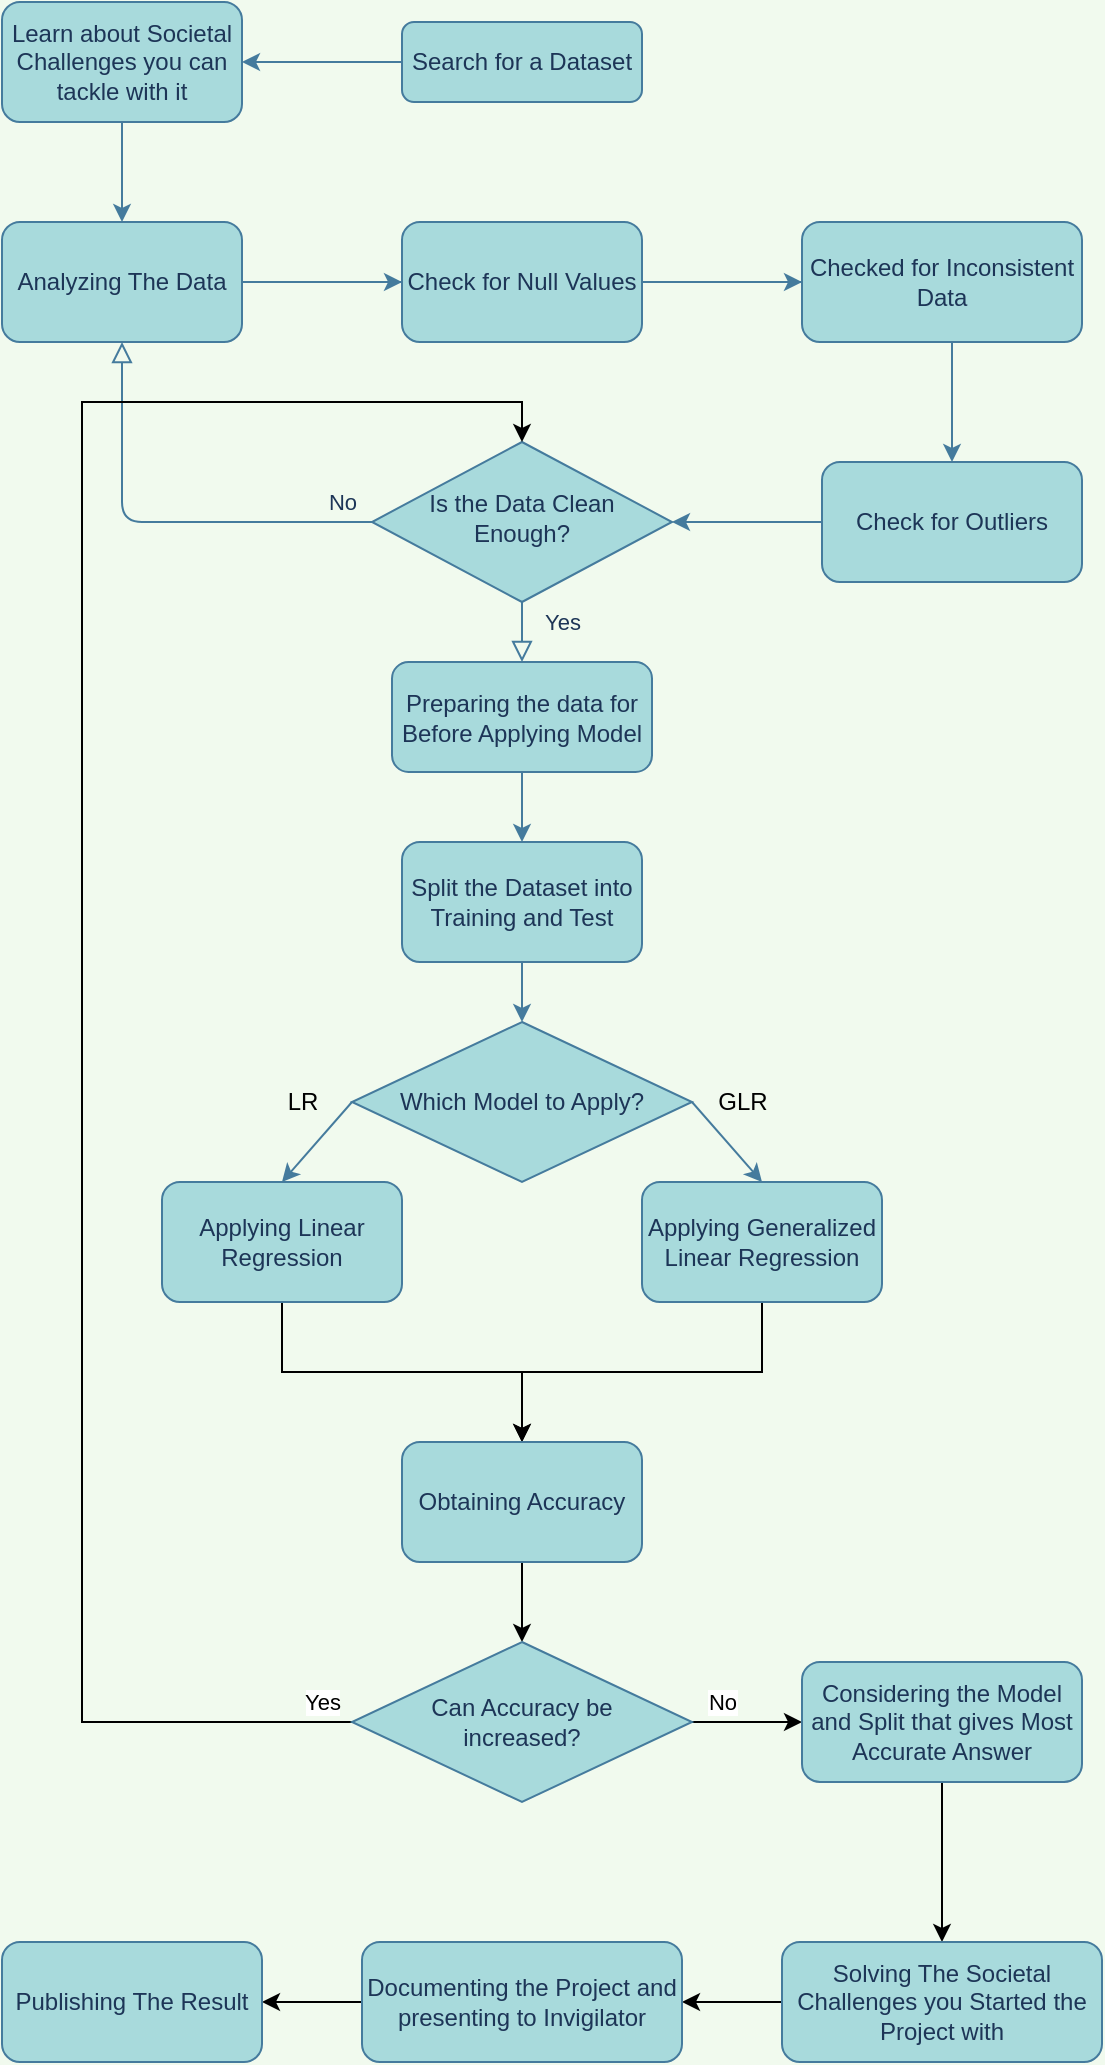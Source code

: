 <mxfile version="15.7.0" type="device"><diagram id="C5RBs43oDa-KdzZeNtuy" name="Page-1"><mxGraphModel dx="1562" dy="651" grid="1" gridSize="10" guides="1" tooltips="1" connect="1" arrows="1" fold="1" page="1" pageScale="1" pageWidth="827" pageHeight="1169" background="#F1FAEE" math="0" shadow="0"><root><mxCell id="WIyWlLk6GJQsqaUBKTNV-0"/><mxCell id="WIyWlLk6GJQsqaUBKTNV-1" parent="WIyWlLk6GJQsqaUBKTNV-0"/><mxCell id="WIyWlLk6GJQsqaUBKTNV-3" value="Search for a Dataset" style="whiteSpace=wrap;html=1;fontSize=12;glass=0;strokeWidth=1;shadow=0;fillColor=#A8DADC;strokeColor=#457B9D;fontColor=#1D3557;rounded=1;" parent="WIyWlLk6GJQsqaUBKTNV-1" vertex="1"><mxGeometry x="360" y="20" width="120" height="40" as="geometry"/></mxCell><mxCell id="vGW89G9UNreokK7x-b8D-3" value="" style="edgeStyle=orthogonalEdgeStyle;orthogonalLoop=1;jettySize=auto;html=1;strokeColor=#457B9D;fontColor=#1D3557;labelBackgroundColor=#F1FAEE;" parent="WIyWlLk6GJQsqaUBKTNV-1" source="WIyWlLk6GJQsqaUBKTNV-6" target="vGW89G9UNreokK7x-b8D-2" edge="1"><mxGeometry relative="1" as="geometry"/></mxCell><mxCell id="WIyWlLk6GJQsqaUBKTNV-6" value="Learn about Societal Challenges you can tackle with it" style="whiteSpace=wrap;html=1;fontSize=12;glass=0;strokeWidth=1;shadow=0;fillColor=#A8DADC;strokeColor=#457B9D;fontColor=#1D3557;rounded=1;" parent="WIyWlLk6GJQsqaUBKTNV-1" vertex="1"><mxGeometry x="160" y="10" width="120" height="60" as="geometry"/></mxCell><mxCell id="WIyWlLk6GJQsqaUBKTNV-8" value="No" style="html=1;jettySize=auto;orthogonalLoop=1;fontSize=11;endArrow=block;endFill=0;endSize=8;strokeWidth=1;shadow=0;labelBackgroundColor=none;edgeStyle=orthogonalEdgeStyle;entryX=0.5;entryY=1;entryDx=0;entryDy=0;strokeColor=#457B9D;fontColor=#1D3557;exitX=0;exitY=0.5;exitDx=0;exitDy=0;" parent="WIyWlLk6GJQsqaUBKTNV-1" source="WIyWlLk6GJQsqaUBKTNV-10" target="vGW89G9UNreokK7x-b8D-2" edge="1"><mxGeometry x="-0.861" y="-10" relative="1" as="geometry"><mxPoint as="offset"/><mxPoint x="220" y="260" as="targetPoint"/><mxPoint x="330" y="310" as="sourcePoint"/></mxGeometry></mxCell><mxCell id="WIyWlLk6GJQsqaUBKTNV-9" value="Yes" style="edgeStyle=orthogonalEdgeStyle;html=1;jettySize=auto;orthogonalLoop=1;fontSize=11;endArrow=block;endFill=0;endSize=8;strokeWidth=1;shadow=0;labelBackgroundColor=none;strokeColor=#457B9D;fontColor=#1D3557;" parent="WIyWlLk6GJQsqaUBKTNV-1" source="WIyWlLk6GJQsqaUBKTNV-10" target="WIyWlLk6GJQsqaUBKTNV-12" edge="1"><mxGeometry x="0.2" y="20" relative="1" as="geometry"><mxPoint as="offset"/></mxGeometry></mxCell><mxCell id="WIyWlLk6GJQsqaUBKTNV-10" value="Is the Data Clean Enough?" style="rhombus;whiteSpace=wrap;html=1;shadow=0;fontFamily=Helvetica;fontSize=12;align=center;strokeWidth=1;spacing=6;spacingTop=-4;fillColor=#A8DADC;strokeColor=#457B9D;fontColor=#1D3557;rounded=0;" parent="WIyWlLk6GJQsqaUBKTNV-1" vertex="1"><mxGeometry x="345" y="230" width="150" height="80" as="geometry"/></mxCell><mxCell id="fYvH_DKNG-z9GO71Gx_O-20" value="" style="edgeStyle=orthogonalEdgeStyle;curved=0;rounded=1;sketch=0;orthogonalLoop=1;jettySize=auto;html=1;fontColor=#1D3557;strokeColor=#457B9D;fillColor=#A8DADC;" parent="WIyWlLk6GJQsqaUBKTNV-1" source="WIyWlLk6GJQsqaUBKTNV-12" target="fYvH_DKNG-z9GO71Gx_O-19" edge="1"><mxGeometry relative="1" as="geometry"/></mxCell><mxCell id="WIyWlLk6GJQsqaUBKTNV-12" value="Preparing the data for Before Applying Model" style="whiteSpace=wrap;html=1;fontSize=12;glass=0;strokeWidth=1;shadow=0;fillColor=#A8DADC;strokeColor=#457B9D;fontColor=#1D3557;rounded=1;" parent="WIyWlLk6GJQsqaUBKTNV-1" vertex="1"><mxGeometry x="355" y="340" width="130" height="55" as="geometry"/></mxCell><mxCell id="vGW89G9UNreokK7x-b8D-5" value="" style="edgeStyle=orthogonalEdgeStyle;orthogonalLoop=1;jettySize=auto;html=1;strokeColor=#457B9D;fontColor=#1D3557;labelBackgroundColor=#F1FAEE;" parent="WIyWlLk6GJQsqaUBKTNV-1" source="vGW89G9UNreokK7x-b8D-2" target="vGW89G9UNreokK7x-b8D-4" edge="1"><mxGeometry relative="1" as="geometry"/></mxCell><mxCell id="vGW89G9UNreokK7x-b8D-11" value="" style="edgeStyle=orthogonalEdgeStyle;orthogonalLoop=1;jettySize=auto;html=1;opacity=0;strokeColor=#457B9D;fontColor=#1D3557;labelBackgroundColor=#F1FAEE;" parent="WIyWlLk6GJQsqaUBKTNV-1" source="vGW89G9UNreokK7x-b8D-2" target="vGW89G9UNreokK7x-b8D-10" edge="1"><mxGeometry relative="1" as="geometry"/></mxCell><mxCell id="vGW89G9UNreokK7x-b8D-12" value="" style="edgeStyle=orthogonalEdgeStyle;orthogonalLoop=1;jettySize=auto;html=1;opacity=0;strokeColor=#457B9D;fontColor=#1D3557;labelBackgroundColor=#F1FAEE;" parent="WIyWlLk6GJQsqaUBKTNV-1" source="vGW89G9UNreokK7x-b8D-2" target="vGW89G9UNreokK7x-b8D-10" edge="1"><mxGeometry relative="1" as="geometry"/></mxCell><mxCell id="vGW89G9UNreokK7x-b8D-2" value="Analyzing The Data" style="whiteSpace=wrap;html=1;shadow=0;strokeWidth=1;glass=0;fillColor=#A8DADC;strokeColor=#457B9D;fontColor=#1D3557;rounded=1;" parent="WIyWlLk6GJQsqaUBKTNV-1" vertex="1"><mxGeometry x="160" y="120" width="120" height="60" as="geometry"/></mxCell><mxCell id="vGW89G9UNreokK7x-b8D-4" value="Check for Outliers" style="whiteSpace=wrap;html=1;shadow=0;strokeWidth=1;glass=0;fillColor=#A8DADC;strokeColor=#457B9D;fontColor=#1D3557;rounded=1;" parent="WIyWlLk6GJQsqaUBKTNV-1" vertex="1"><mxGeometry x="570" y="240" width="130" height="60" as="geometry"/></mxCell><mxCell id="vGW89G9UNreokK7x-b8D-14" value="" style="edgeStyle=orthogonalEdgeStyle;orthogonalLoop=1;jettySize=auto;html=1;opacity=0;strokeColor=#457B9D;fontColor=#1D3557;labelBackgroundColor=#F1FAEE;" parent="WIyWlLk6GJQsqaUBKTNV-1" source="vGW89G9UNreokK7x-b8D-10" target="vGW89G9UNreokK7x-b8D-13" edge="1"><mxGeometry relative="1" as="geometry"/></mxCell><mxCell id="vGW89G9UNreokK7x-b8D-17" value="" style="edgeStyle=orthogonalEdgeStyle;orthogonalLoop=1;jettySize=auto;html=1;opacity=0;endArrow=block;endFill=1;strokeColor=#457B9D;fontColor=#1D3557;labelBackgroundColor=#F1FAEE;" parent="WIyWlLk6GJQsqaUBKTNV-1" source="vGW89G9UNreokK7x-b8D-10" target="vGW89G9UNreokK7x-b8D-2" edge="1"><mxGeometry relative="1" as="geometry"/></mxCell><mxCell id="vGW89G9UNreokK7x-b8D-10" value="Check for Null Values" style="whiteSpace=wrap;html=1;shadow=0;strokeWidth=1;glass=0;fillColor=#A8DADC;strokeColor=#457B9D;fontColor=#1D3557;rounded=1;" parent="WIyWlLk6GJQsqaUBKTNV-1" vertex="1"><mxGeometry x="360" y="120" width="120" height="60" as="geometry"/></mxCell><mxCell id="vGW89G9UNreokK7x-b8D-13" value="Checked for Inconsistent Data" style="whiteSpace=wrap;html=1;shadow=0;strokeWidth=1;glass=0;fillColor=#A8DADC;strokeColor=#457B9D;fontColor=#1D3557;rounded=1;" parent="WIyWlLk6GJQsqaUBKTNV-1" vertex="1"><mxGeometry x="560" y="120" width="140" height="60" as="geometry"/></mxCell><mxCell id="fYvH_DKNG-z9GO71Gx_O-2" value="Which Model to Apply?" style="rhombus;whiteSpace=wrap;html=1;shadow=0;strokeWidth=1;glass=0;fillColor=#A8DADC;strokeColor=#457B9D;fontColor=#1D3557;rounded=0;" parent="WIyWlLk6GJQsqaUBKTNV-1" vertex="1"><mxGeometry x="335" y="520" width="170" height="80" as="geometry"/></mxCell><mxCell id="fYvH_DKNG-z9GO71Gx_O-5" value="" style="endArrow=classic;html=1;rounded=1;sketch=0;fontColor=#1D3557;strokeColor=#457B9D;fillColor=#A8DADC;curved=0;entryX=0;entryY=0.5;entryDx=0;entryDy=0;" parent="WIyWlLk6GJQsqaUBKTNV-1" target="vGW89G9UNreokK7x-b8D-13" edge="1"><mxGeometry width="50" height="50" relative="1" as="geometry"><mxPoint x="480" y="150" as="sourcePoint"/><mxPoint x="530" y="100" as="targetPoint"/></mxGeometry></mxCell><mxCell id="fYvH_DKNG-z9GO71Gx_O-6" value="" style="endArrow=classic;html=1;rounded=1;sketch=0;fontColor=#1D3557;strokeColor=#457B9D;fillColor=#A8DADC;curved=0;entryX=0;entryY=0.5;entryDx=0;entryDy=0;" parent="WIyWlLk6GJQsqaUBKTNV-1" target="vGW89G9UNreokK7x-b8D-10" edge="1"><mxGeometry width="50" height="50" relative="1" as="geometry"><mxPoint x="280" y="150" as="sourcePoint"/><mxPoint x="330" y="100" as="targetPoint"/></mxGeometry></mxCell><mxCell id="fYvH_DKNG-z9GO71Gx_O-8" value="" style="endArrow=classic;html=1;rounded=1;sketch=0;fontColor=#1D3557;strokeColor=#457B9D;fillColor=#A8DADC;curved=0;exitX=0;exitY=0.5;exitDx=0;exitDy=0;entryX=1;entryY=0.5;entryDx=0;entryDy=0;" parent="WIyWlLk6GJQsqaUBKTNV-1" source="vGW89G9UNreokK7x-b8D-4" target="WIyWlLk6GJQsqaUBKTNV-10" edge="1"><mxGeometry width="50" height="50" relative="1" as="geometry"><mxPoint x="390" y="280" as="sourcePoint"/><mxPoint x="510" y="260" as="targetPoint"/></mxGeometry></mxCell><mxCell id="fYvH_DKNG-z9GO71Gx_O-9" value="" style="endArrow=classic;html=1;rounded=1;sketch=0;fontColor=#1D3557;strokeColor=#457B9D;fillColor=#A8DADC;curved=0;entryX=1;entryY=0.5;entryDx=0;entryDy=0;exitX=0;exitY=0.5;exitDx=0;exitDy=0;" parent="WIyWlLk6GJQsqaUBKTNV-1" target="WIyWlLk6GJQsqaUBKTNV-6" edge="1" source="WIyWlLk6GJQsqaUBKTNV-3"><mxGeometry width="50" height="50" relative="1" as="geometry"><mxPoint x="220" y="-50" as="sourcePoint"/><mxPoint x="270" y="-100" as="targetPoint"/></mxGeometry></mxCell><mxCell id="sALsGS80iXt5KWDQPsMN-2" value="" style="edgeStyle=orthogonalEdgeStyle;rounded=0;orthogonalLoop=1;jettySize=auto;html=1;entryX=0.5;entryY=0;entryDx=0;entryDy=0;" edge="1" parent="WIyWlLk6GJQsqaUBKTNV-1" source="fYvH_DKNG-z9GO71Gx_O-10" target="sALsGS80iXt5KWDQPsMN-0"><mxGeometry relative="1" as="geometry"><mxPoint x="300" y="740" as="targetPoint"/></mxGeometry></mxCell><mxCell id="fYvH_DKNG-z9GO71Gx_O-10" value="Applying Linear Regression" style="whiteSpace=wrap;html=1;rounded=1;shadow=0;fontColor=#1D3557;strokeColor=#457B9D;strokeWidth=1;fillColor=#A8DADC;glass=0;" parent="WIyWlLk6GJQsqaUBKTNV-1" vertex="1"><mxGeometry x="240" y="600" width="120" height="60" as="geometry"/></mxCell><mxCell id="sALsGS80iXt5KWDQPsMN-1" value="" style="edgeStyle=orthogonalEdgeStyle;rounded=0;orthogonalLoop=1;jettySize=auto;html=1;" edge="1" parent="WIyWlLk6GJQsqaUBKTNV-1" source="fYvH_DKNG-z9GO71Gx_O-14" target="sALsGS80iXt5KWDQPsMN-0"><mxGeometry relative="1" as="geometry"/></mxCell><mxCell id="fYvH_DKNG-z9GO71Gx_O-14" value="Applying Generalized Linear Regression" style="whiteSpace=wrap;html=1;rounded=1;shadow=0;fontColor=#1D3557;strokeColor=#457B9D;strokeWidth=1;fillColor=#A8DADC;glass=0;" parent="WIyWlLk6GJQsqaUBKTNV-1" vertex="1"><mxGeometry x="480" y="600" width="120" height="60" as="geometry"/></mxCell><mxCell id="fYvH_DKNG-z9GO71Gx_O-22" value="" style="edgeStyle=orthogonalEdgeStyle;curved=0;rounded=1;sketch=0;orthogonalLoop=1;jettySize=auto;html=1;fontColor=#1D3557;strokeColor=#457B9D;fillColor=#A8DADC;" parent="WIyWlLk6GJQsqaUBKTNV-1" source="fYvH_DKNG-z9GO71Gx_O-19" target="fYvH_DKNG-z9GO71Gx_O-2" edge="1"><mxGeometry relative="1" as="geometry"/></mxCell><mxCell id="fYvH_DKNG-z9GO71Gx_O-19" value="Split the Dataset into Training and Test" style="whiteSpace=wrap;html=1;rounded=1;shadow=0;fontColor=#1D3557;strokeColor=#457B9D;strokeWidth=1;fillColor=#A8DADC;glass=0;" parent="WIyWlLk6GJQsqaUBKTNV-1" vertex="1"><mxGeometry x="360" y="430" width="120" height="60" as="geometry"/></mxCell><mxCell id="fYvH_DKNG-z9GO71Gx_O-25" value="" style="endArrow=classic;html=1;rounded=1;sketch=0;fontColor=#1D3557;strokeColor=#457B9D;fillColor=#A8DADC;curved=0;exitX=0;exitY=0.5;exitDx=0;exitDy=0;entryX=0.5;entryY=0;entryDx=0;entryDy=0;" parent="WIyWlLk6GJQsqaUBKTNV-1" source="fYvH_DKNG-z9GO71Gx_O-2" target="fYvH_DKNG-z9GO71Gx_O-10" edge="1"><mxGeometry width="50" height="50" relative="1" as="geometry"><mxPoint x="310" y="560" as="sourcePoint"/><mxPoint x="370" y="630" as="targetPoint"/></mxGeometry></mxCell><mxCell id="fYvH_DKNG-z9GO71Gx_O-27" value="" style="endArrow=classic;html=1;rounded=1;sketch=0;fontColor=#1D3557;strokeColor=#457B9D;fillColor=#A8DADC;curved=0;exitX=1;exitY=0.5;exitDx=0;exitDy=0;entryX=0.5;entryY=0;entryDx=0;entryDy=0;" parent="WIyWlLk6GJQsqaUBKTNV-1" source="fYvH_DKNG-z9GO71Gx_O-2" target="fYvH_DKNG-z9GO71Gx_O-14" edge="1"><mxGeometry width="50" height="50" relative="1" as="geometry"><mxPoint x="510" y="560" as="sourcePoint"/><mxPoint x="560" y="510" as="targetPoint"/></mxGeometry></mxCell><mxCell id="sALsGS80iXt5KWDQPsMN-5" value="" style="edgeStyle=orthogonalEdgeStyle;rounded=0;orthogonalLoop=1;jettySize=auto;html=1;" edge="1" parent="WIyWlLk6GJQsqaUBKTNV-1" source="sALsGS80iXt5KWDQPsMN-0" target="sALsGS80iXt5KWDQPsMN-4"><mxGeometry relative="1" as="geometry"/></mxCell><mxCell id="sALsGS80iXt5KWDQPsMN-0" value="Obtaining Accuracy" style="whiteSpace=wrap;html=1;rounded=1;shadow=0;fontColor=#1D3557;strokeColor=#457B9D;strokeWidth=1;fillColor=#A8DADC;glass=0;" vertex="1" parent="WIyWlLk6GJQsqaUBKTNV-1"><mxGeometry x="360" y="730" width="120" height="60" as="geometry"/></mxCell><mxCell id="sALsGS80iXt5KWDQPsMN-8" value="" style="edgeStyle=orthogonalEdgeStyle;rounded=0;orthogonalLoop=1;jettySize=auto;html=1;" edge="1" parent="WIyWlLk6GJQsqaUBKTNV-1" source="sALsGS80iXt5KWDQPsMN-4" target="WIyWlLk6GJQsqaUBKTNV-10"><mxGeometry relative="1" as="geometry"><mxPoint x="320" y="230" as="targetPoint"/><Array as="points"><mxPoint x="200" y="870"/><mxPoint x="200" y="210"/><mxPoint x="420" y="210"/></Array></mxGeometry></mxCell><mxCell id="sALsGS80iXt5KWDQPsMN-11" value="Yes" style="edgeLabel;html=1;align=center;verticalAlign=middle;resizable=0;points=[];" vertex="1" connectable="0" parent="sALsGS80iXt5KWDQPsMN-8"><mxGeometry x="-0.605" y="-1" relative="1" as="geometry"><mxPoint x="119" y="59" as="offset"/></mxGeometry></mxCell><mxCell id="sALsGS80iXt5KWDQPsMN-15" value="" style="edgeStyle=orthogonalEdgeStyle;rounded=0;orthogonalLoop=1;jettySize=auto;html=1;" edge="1" parent="WIyWlLk6GJQsqaUBKTNV-1" source="sALsGS80iXt5KWDQPsMN-4" target="sALsGS80iXt5KWDQPsMN-14"><mxGeometry relative="1" as="geometry"/></mxCell><mxCell id="sALsGS80iXt5KWDQPsMN-16" value="No" style="edgeLabel;html=1;align=center;verticalAlign=middle;resizable=0;points=[];" vertex="1" connectable="0" parent="sALsGS80iXt5KWDQPsMN-15"><mxGeometry x="-0.27" y="2" relative="1" as="geometry"><mxPoint x="-5" y="-8" as="offset"/></mxGeometry></mxCell><mxCell id="sALsGS80iXt5KWDQPsMN-4" value="Can Accuracy be &lt;br&gt;increased?" style="rhombus;whiteSpace=wrap;html=1;shadow=0;strokeWidth=1;glass=0;fillColor=#A8DADC;strokeColor=#457B9D;fontColor=#1D3557;rounded=0;" vertex="1" parent="WIyWlLk6GJQsqaUBKTNV-1"><mxGeometry x="335" y="830" width="170" height="80" as="geometry"/></mxCell><mxCell id="sALsGS80iXt5KWDQPsMN-19" value="" style="edgeStyle=orthogonalEdgeStyle;rounded=0;orthogonalLoop=1;jettySize=auto;html=1;" edge="1" parent="WIyWlLk6GJQsqaUBKTNV-1" source="sALsGS80iXt5KWDQPsMN-14" target="sALsGS80iXt5KWDQPsMN-18"><mxGeometry relative="1" as="geometry"/></mxCell><mxCell id="sALsGS80iXt5KWDQPsMN-14" value="Considering the Model and Split that gives Most Accurate Answer" style="whiteSpace=wrap;html=1;rounded=1;shadow=0;fontColor=#1D3557;strokeColor=#457B9D;strokeWidth=1;fillColor=#A8DADC;glass=0;" vertex="1" parent="WIyWlLk6GJQsqaUBKTNV-1"><mxGeometry x="560" y="840" width="140" height="60" as="geometry"/></mxCell><mxCell id="sALsGS80iXt5KWDQPsMN-21" value="" style="edgeStyle=orthogonalEdgeStyle;rounded=0;orthogonalLoop=1;jettySize=auto;html=1;" edge="1" parent="WIyWlLk6GJQsqaUBKTNV-1" source="sALsGS80iXt5KWDQPsMN-18" target="sALsGS80iXt5KWDQPsMN-20"><mxGeometry relative="1" as="geometry"/></mxCell><mxCell id="sALsGS80iXt5KWDQPsMN-18" value="Solving The Societal Challenges you Started the Project with" style="whiteSpace=wrap;html=1;rounded=1;shadow=0;fontColor=#1D3557;strokeColor=#457B9D;strokeWidth=1;fillColor=#A8DADC;glass=0;" vertex="1" parent="WIyWlLk6GJQsqaUBKTNV-1"><mxGeometry x="550" y="980" width="160" height="60" as="geometry"/></mxCell><mxCell id="sALsGS80iXt5KWDQPsMN-25" value="" style="edgeStyle=orthogonalEdgeStyle;rounded=0;orthogonalLoop=1;jettySize=auto;html=1;" edge="1" parent="WIyWlLk6GJQsqaUBKTNV-1" source="sALsGS80iXt5KWDQPsMN-20" target="sALsGS80iXt5KWDQPsMN-24"><mxGeometry relative="1" as="geometry"/></mxCell><mxCell id="sALsGS80iXt5KWDQPsMN-20" value="Documenting the Project and presenting to Invigilator" style="whiteSpace=wrap;html=1;rounded=1;shadow=0;fontColor=#1D3557;strokeColor=#457B9D;strokeWidth=1;fillColor=#A8DADC;glass=0;" vertex="1" parent="WIyWlLk6GJQsqaUBKTNV-1"><mxGeometry x="340" y="980" width="160" height="60" as="geometry"/></mxCell><mxCell id="sALsGS80iXt5KWDQPsMN-22" value="LR" style="text;html=1;align=center;verticalAlign=middle;resizable=0;points=[];autosize=1;strokeColor=none;fillColor=none;" vertex="1" parent="WIyWlLk6GJQsqaUBKTNV-1"><mxGeometry x="295" y="550" width="30" height="20" as="geometry"/></mxCell><mxCell id="sALsGS80iXt5KWDQPsMN-23" value="GLR" style="text;html=1;align=center;verticalAlign=middle;resizable=0;points=[];autosize=1;strokeColor=none;fillColor=none;" vertex="1" parent="WIyWlLk6GJQsqaUBKTNV-1"><mxGeometry x="510" y="550" width="40" height="20" as="geometry"/></mxCell><mxCell id="sALsGS80iXt5KWDQPsMN-24" value="Publishing The Result" style="rounded=1;whiteSpace=wrap;html=1;shadow=0;fontColor=#1D3557;strokeColor=#457B9D;strokeWidth=1;fillColor=#A8DADC;glass=0;" vertex="1" parent="WIyWlLk6GJQsqaUBKTNV-1"><mxGeometry x="160" y="980" width="130" height="60" as="geometry"/></mxCell></root></mxGraphModel></diagram></mxfile>